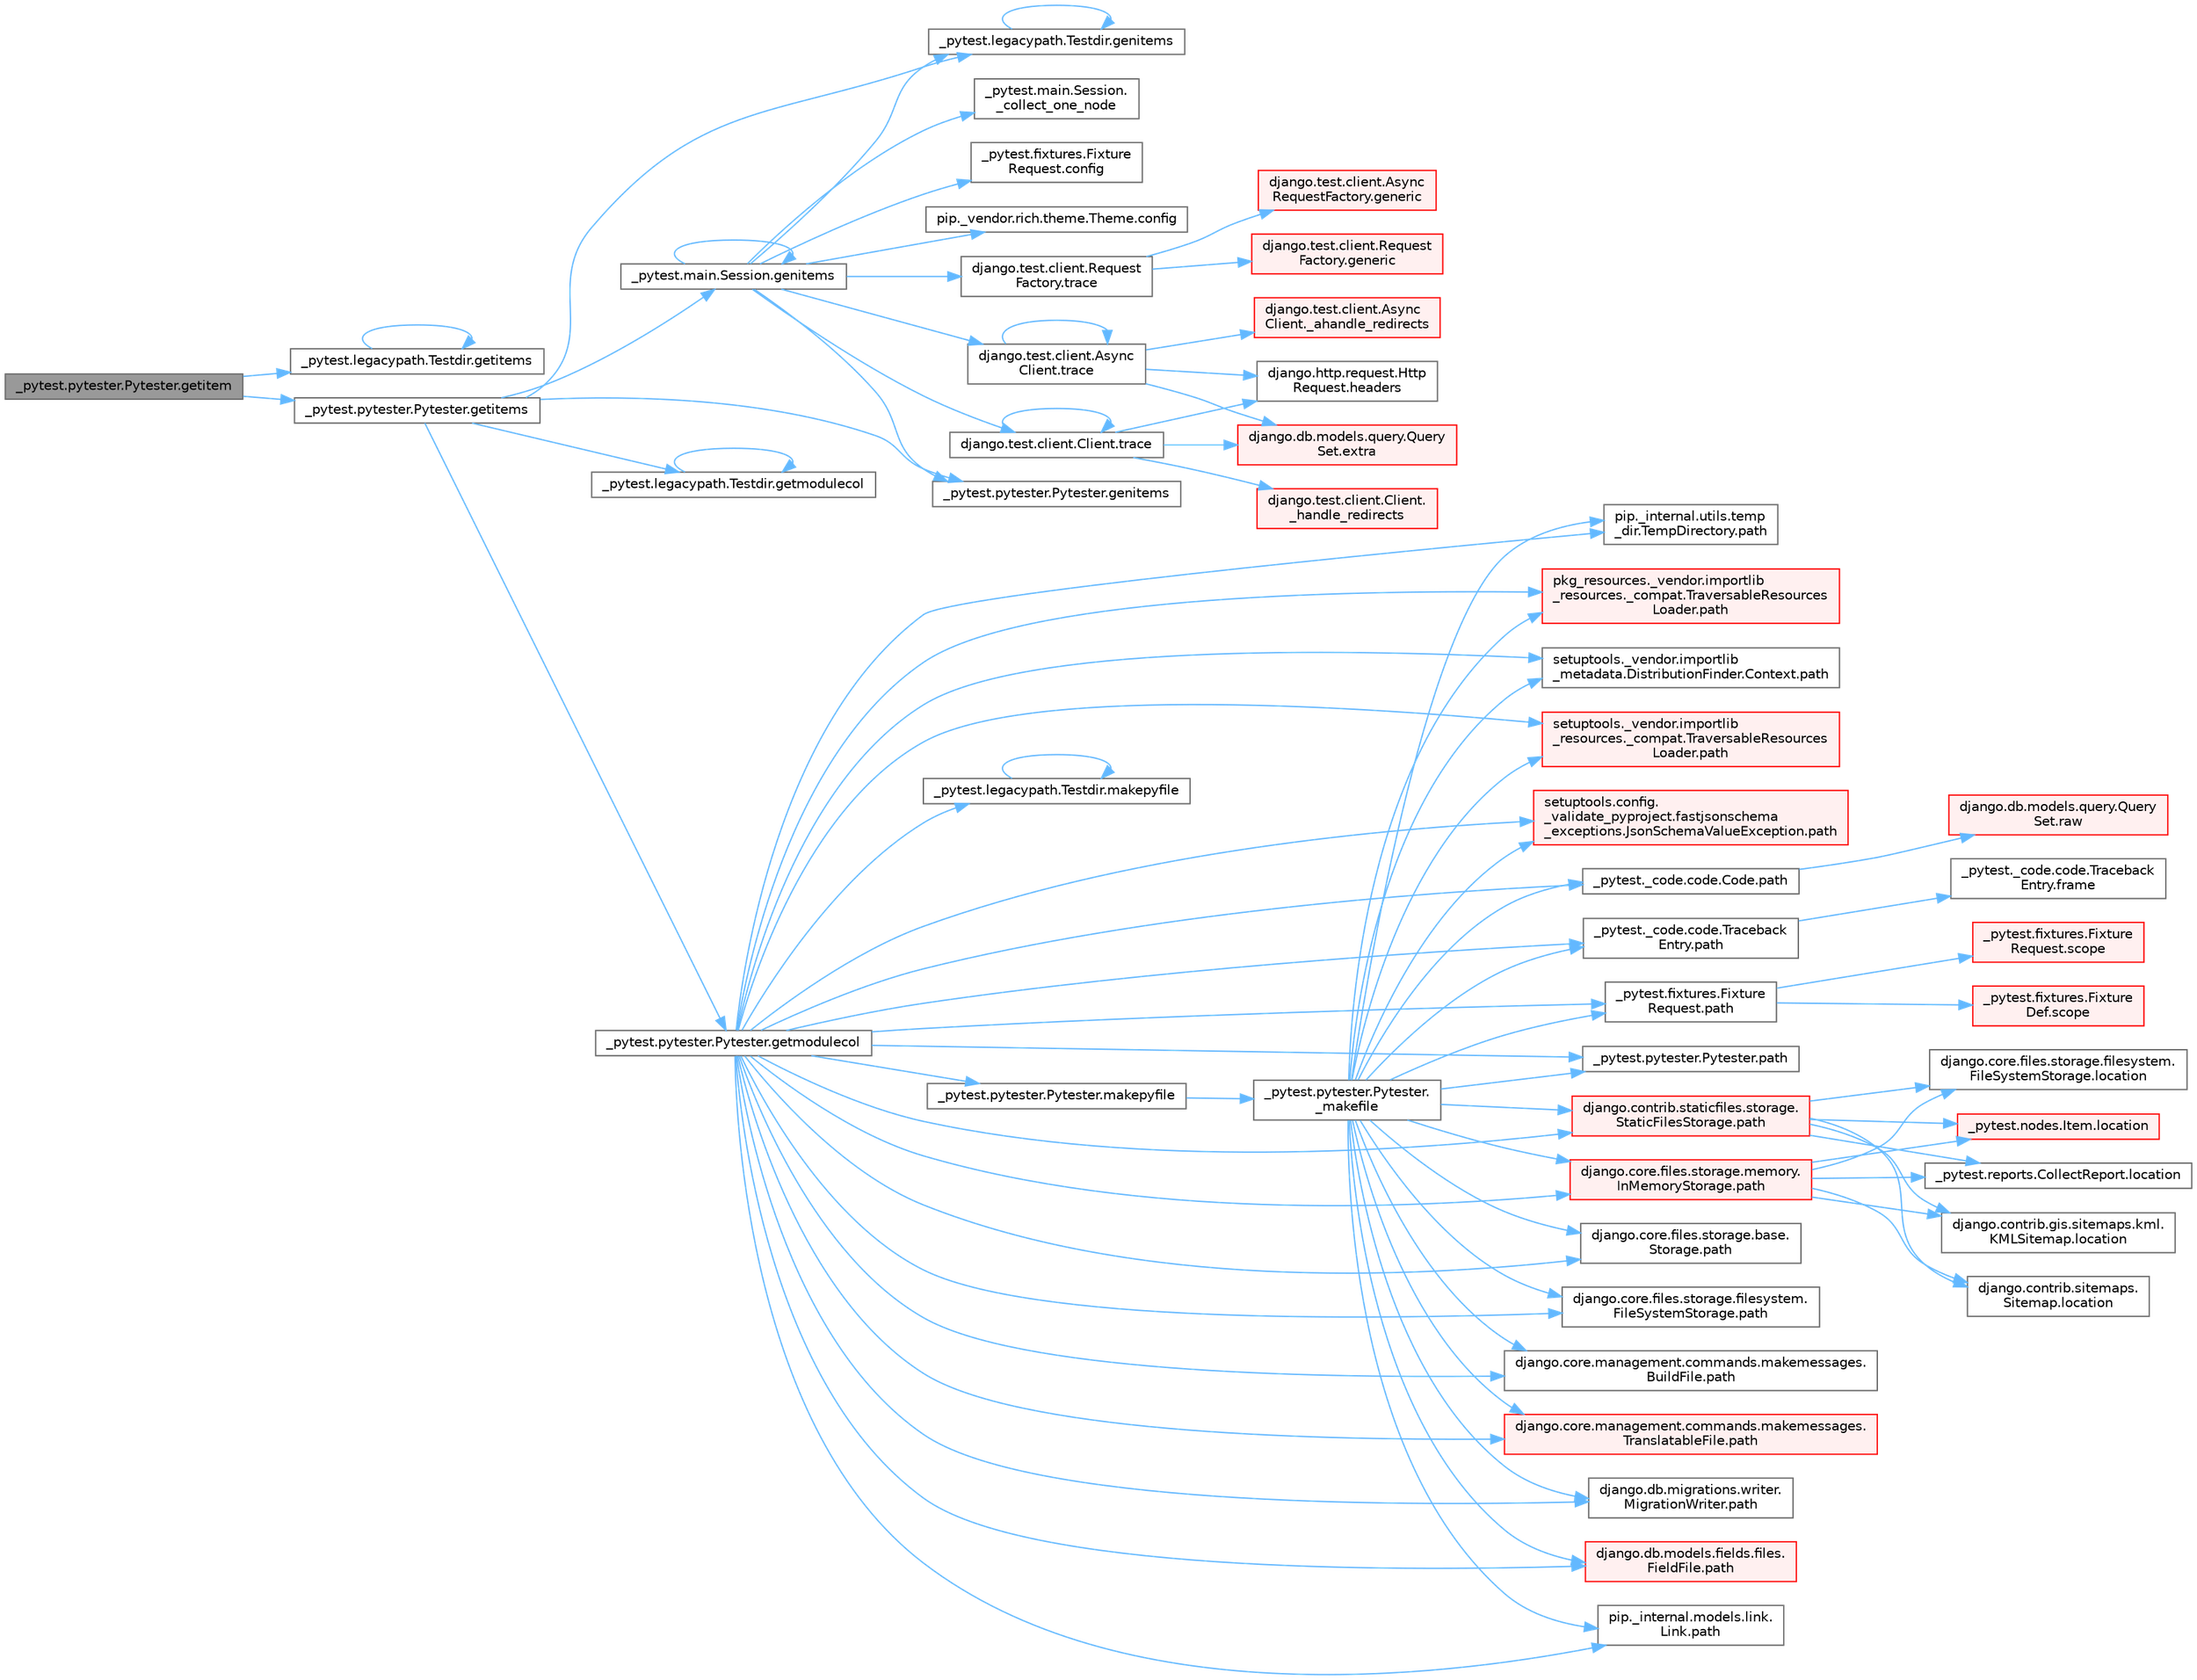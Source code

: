 digraph "_pytest.pytester.Pytester.getitem"
{
 // LATEX_PDF_SIZE
  bgcolor="transparent";
  edge [fontname=Helvetica,fontsize=10,labelfontname=Helvetica,labelfontsize=10];
  node [fontname=Helvetica,fontsize=10,shape=box,height=0.2,width=0.4];
  rankdir="LR";
  Node1 [id="Node000001",label="_pytest.pytester.Pytester.getitem",height=0.2,width=0.4,color="gray40", fillcolor="grey60", style="filled", fontcolor="black",tooltip=" "];
  Node1 -> Node2 [id="edge1_Node000001_Node000002",color="steelblue1",style="solid",tooltip=" "];
  Node2 [id="Node000002",label="_pytest.legacypath.Testdir.getitems",height=0.2,width=0.4,color="grey40", fillcolor="white", style="filled",URL="$class__pytest_1_1legacypath_1_1_testdir.html#af52997fe4e94d099f8a9adbba3ed8558",tooltip=" "];
  Node2 -> Node2 [id="edge2_Node000002_Node000002",color="steelblue1",style="solid",tooltip=" "];
  Node1 -> Node3 [id="edge3_Node000001_Node000003",color="steelblue1",style="solid",tooltip=" "];
  Node3 [id="Node000003",label="_pytest.pytester.Pytester.getitems",height=0.2,width=0.4,color="grey40", fillcolor="white", style="filled",URL="$class__pytest_1_1pytester_1_1_pytester.html#a1fa5f11b4d2d7c7e0ab417fae878e7be",tooltip=" "];
  Node3 -> Node4 [id="edge4_Node000003_Node000004",color="steelblue1",style="solid",tooltip=" "];
  Node4 [id="Node000004",label="_pytest.legacypath.Testdir.genitems",height=0.2,width=0.4,color="grey40", fillcolor="white", style="filled",URL="$class__pytest_1_1legacypath_1_1_testdir.html#aed298303b50e507ec40aea3bc02ff55d",tooltip=" "];
  Node4 -> Node4 [id="edge5_Node000004_Node000004",color="steelblue1",style="solid",tooltip=" "];
  Node3 -> Node5 [id="edge6_Node000003_Node000005",color="steelblue1",style="solid",tooltip=" "];
  Node5 [id="Node000005",label="_pytest.main.Session.genitems",height=0.2,width=0.4,color="grey40", fillcolor="white", style="filled",URL="$class__pytest_1_1main_1_1_session.html#aad203e25abc6cc1186bc16042f8adddb",tooltip=" "];
  Node5 -> Node6 [id="edge7_Node000005_Node000006",color="steelblue1",style="solid",tooltip=" "];
  Node6 [id="Node000006",label="_pytest.main.Session.\l_collect_one_node",height=0.2,width=0.4,color="grey40", fillcolor="white", style="filled",URL="$class__pytest_1_1main_1_1_session.html#a6d2faabe078903b11a184e4b2b966bf3",tooltip=" "];
  Node5 -> Node7 [id="edge8_Node000005_Node000007",color="steelblue1",style="solid",tooltip=" "];
  Node7 [id="Node000007",label="_pytest.fixtures.Fixture\lRequest.config",height=0.2,width=0.4,color="grey40", fillcolor="white", style="filled",URL="$class__pytest_1_1fixtures_1_1_fixture_request.html#a9ed7b83923283e6cc50ae1c56f68b36d",tooltip=" "];
  Node5 -> Node8 [id="edge9_Node000005_Node000008",color="steelblue1",style="solid",tooltip=" "];
  Node8 [id="Node000008",label="pip._vendor.rich.theme.Theme.config",height=0.2,width=0.4,color="grey40", fillcolor="white", style="filled",URL="$classpip_1_1__vendor_1_1rich_1_1theme_1_1_theme.html#a66944133178df92a2cc2793b6053a2ea",tooltip=" "];
  Node5 -> Node4 [id="edge10_Node000005_Node000004",color="steelblue1",style="solid",tooltip=" "];
  Node5 -> Node5 [id="edge11_Node000005_Node000005",color="steelblue1",style="solid",tooltip=" "];
  Node5 -> Node9 [id="edge12_Node000005_Node000009",color="steelblue1",style="solid",tooltip=" "];
  Node9 [id="Node000009",label="_pytest.pytester.Pytester.genitems",height=0.2,width=0.4,color="grey40", fillcolor="white", style="filled",URL="$class__pytest_1_1pytester_1_1_pytester.html#a818757aeade00f27f7214ce6e9d281fc",tooltip=" "];
  Node5 -> Node10 [id="edge13_Node000005_Node000010",color="steelblue1",style="solid",tooltip=" "];
  Node10 [id="Node000010",label="django.test.client.Async\lClient.trace",height=0.2,width=0.4,color="grey40", fillcolor="white", style="filled",URL="$classdjango_1_1test_1_1client_1_1_async_client.html#a197d5b0fa84f8aab0df2c9a74b5f6176",tooltip=" "];
  Node10 -> Node11 [id="edge14_Node000010_Node000011",color="steelblue1",style="solid",tooltip=" "];
  Node11 [id="Node000011",label="django.test.client.Async\lClient._ahandle_redirects",height=0.2,width=0.4,color="red", fillcolor="#FFF0F0", style="filled",URL="$classdjango_1_1test_1_1client_1_1_async_client.html#a8740fe0dc39e7fe74e515be78449ee76",tooltip=" "];
  Node10 -> Node1234 [id="edge15_Node000010_Node001234",color="steelblue1",style="solid",tooltip=" "];
  Node1234 [id="Node001234",label="django.db.models.query.Query\lSet.extra",height=0.2,width=0.4,color="red", fillcolor="#FFF0F0", style="filled",URL="$classdjango_1_1db_1_1models_1_1query_1_1_query_set.html#ae54983d1fa1ba41e84f20cea946cde79",tooltip=" "];
  Node10 -> Node372 [id="edge16_Node000010_Node000372",color="steelblue1",style="solid",tooltip=" "];
  Node372 [id="Node000372",label="django.http.request.Http\lRequest.headers",height=0.2,width=0.4,color="grey40", fillcolor="white", style="filled",URL="$classdjango_1_1http_1_1request_1_1_http_request.html#a757d86c06e163aa94180817723ce1b9c",tooltip=" "];
  Node10 -> Node10 [id="edge17_Node000010_Node000010",color="steelblue1",style="solid",tooltip=" "];
  Node5 -> Node4485 [id="edge18_Node000005_Node004485",color="steelblue1",style="solid",tooltip=" "];
  Node4485 [id="Node004485",label="django.test.client.Client.trace",height=0.2,width=0.4,color="grey40", fillcolor="white", style="filled",URL="$classdjango_1_1test_1_1client_1_1_client.html#a79f73f0c3939a11d92c0b9908d1f7508",tooltip=" "];
  Node4485 -> Node1462 [id="edge19_Node004485_Node001462",color="steelblue1",style="solid",tooltip=" "];
  Node1462 [id="Node001462",label="django.test.client.Client.\l_handle_redirects",height=0.2,width=0.4,color="red", fillcolor="#FFF0F0", style="filled",URL="$classdjango_1_1test_1_1client_1_1_client.html#a234b328f33c374ad181aa49c6515d469",tooltip=" "];
  Node4485 -> Node1234 [id="edge20_Node004485_Node001234",color="steelblue1",style="solid",tooltip=" "];
  Node4485 -> Node372 [id="edge21_Node004485_Node000372",color="steelblue1",style="solid",tooltip=" "];
  Node4485 -> Node4485 [id="edge22_Node004485_Node004485",color="steelblue1",style="solid",tooltip=" "];
  Node5 -> Node4486 [id="edge23_Node000005_Node004486",color="steelblue1",style="solid",tooltip=" "];
  Node4486 [id="Node004486",label="django.test.client.Request\lFactory.trace",height=0.2,width=0.4,color="grey40", fillcolor="white", style="filled",URL="$classdjango_1_1test_1_1client_1_1_request_factory.html#a36d3cbd7c94c45abbabe8805bd03701f",tooltip=" "];
  Node4486 -> Node1464 [id="edge24_Node004486_Node001464",color="steelblue1",style="solid",tooltip=" "];
  Node1464 [id="Node001464",label="django.test.client.Async\lRequestFactory.generic",height=0.2,width=0.4,color="red", fillcolor="#FFF0F0", style="filled",URL="$classdjango_1_1test_1_1client_1_1_async_request_factory.html#a470d6888694e77c09bd7d8bf6d588233",tooltip=" "];
  Node4486 -> Node1466 [id="edge25_Node004486_Node001466",color="steelblue1",style="solid",tooltip=" "];
  Node1466 [id="Node001466",label="django.test.client.Request\lFactory.generic",height=0.2,width=0.4,color="red", fillcolor="#FFF0F0", style="filled",URL="$classdjango_1_1test_1_1client_1_1_request_factory.html#a24740fe264de91d8c4c1205c9172206d",tooltip=" "];
  Node3 -> Node9 [id="edge26_Node000003_Node000009",color="steelblue1",style="solid",tooltip=" "];
  Node3 -> Node4531 [id="edge27_Node000003_Node004531",color="steelblue1",style="solid",tooltip=" "];
  Node4531 [id="Node004531",label="_pytest.legacypath.Testdir.getmodulecol",height=0.2,width=0.4,color="grey40", fillcolor="white", style="filled",URL="$class__pytest_1_1legacypath_1_1_testdir.html#a12c4bbd374072faf06862b9e02eaba15",tooltip=" "];
  Node4531 -> Node4531 [id="edge28_Node004531_Node004531",color="steelblue1",style="solid",tooltip=" "];
  Node3 -> Node4532 [id="edge29_Node000003_Node004532",color="steelblue1",style="solid",tooltip=" "];
  Node4532 [id="Node004532",label="_pytest.pytester.Pytester.getmodulecol",height=0.2,width=0.4,color="grey40", fillcolor="white", style="filled",URL="$class__pytest_1_1pytester_1_1_pytester.html#aa1e7a6c7c394537ca4eca8ac982cab6d",tooltip=" "];
  Node4532 -> Node4533 [id="edge30_Node004532_Node004533",color="steelblue1",style="solid",tooltip=" "];
  Node4533 [id="Node004533",label="_pytest.legacypath.Testdir.makepyfile",height=0.2,width=0.4,color="grey40", fillcolor="white", style="filled",URL="$class__pytest_1_1legacypath_1_1_testdir.html#a58b21fc1f24a4ae675cc7fbc85aa6c3c",tooltip=" "];
  Node4533 -> Node4533 [id="edge31_Node004533_Node004533",color="steelblue1",style="solid",tooltip=" "];
  Node4532 -> Node4534 [id="edge32_Node004532_Node004534",color="steelblue1",style="solid",tooltip=" "];
  Node4534 [id="Node004534",label="_pytest.pytester.Pytester.makepyfile",height=0.2,width=0.4,color="grey40", fillcolor="white", style="filled",URL="$class__pytest_1_1pytester_1_1_pytester.html#a3cc4c4ef5e0a1d920ec92af24f1acab7",tooltip=" "];
  Node4534 -> Node4535 [id="edge33_Node004534_Node004535",color="steelblue1",style="solid",tooltip=" "];
  Node4535 [id="Node004535",label="_pytest.pytester.Pytester.\l_makefile",height=0.2,width=0.4,color="grey40", fillcolor="white", style="filled",URL="$class__pytest_1_1pytester_1_1_pytester.html#a7a55c8d58e26455aa4fa8bc9c5d692c6",tooltip=" "];
  Node4535 -> Node337 [id="edge34_Node004535_Node000337",color="steelblue1",style="solid",tooltip=" "];
  Node337 [id="Node000337",label="_pytest._code.code.Code.path",height=0.2,width=0.4,color="grey40", fillcolor="white", style="filled",URL="$class__pytest_1_1__code_1_1code_1_1_code.html#a1dae55e90750fe77c7517f806a14d864",tooltip=" "];
  Node337 -> Node223 [id="edge35_Node000337_Node000223",color="steelblue1",style="solid",tooltip=" "];
  Node223 [id="Node000223",label="django.db.models.query.Query\lSet.raw",height=0.2,width=0.4,color="red", fillcolor="#FFF0F0", style="filled",URL="$classdjango_1_1db_1_1models_1_1query_1_1_query_set.html#abce199e3993658459fb2f7c2719daa45",tooltip="PUBLIC METHODS THAT RETURN A QUERYSET SUBCLASS #."];
  Node4535 -> Node338 [id="edge36_Node004535_Node000338",color="steelblue1",style="solid",tooltip=" "];
  Node338 [id="Node000338",label="_pytest._code.code.Traceback\lEntry.path",height=0.2,width=0.4,color="grey40", fillcolor="white", style="filled",URL="$class__pytest_1_1__code_1_1code_1_1_traceback_entry.html#a5a88b9ae4623733566450a9e7d8387c0",tooltip=" "];
  Node338 -> Node339 [id="edge37_Node000338_Node000339",color="steelblue1",style="solid",tooltip=" "];
  Node339 [id="Node000339",label="_pytest._code.code.Traceback\lEntry.frame",height=0.2,width=0.4,color="grey40", fillcolor="white", style="filled",URL="$class__pytest_1_1__code_1_1code_1_1_traceback_entry.html#a8592e8aeeb3804602a1d6c85fc427f1b",tooltip=" "];
  Node4535 -> Node340 [id="edge38_Node004535_Node000340",color="steelblue1",style="solid",tooltip=" "];
  Node340 [id="Node000340",label="_pytest.fixtures.Fixture\lRequest.path",height=0.2,width=0.4,color="grey40", fillcolor="white", style="filled",URL="$class__pytest_1_1fixtures_1_1_fixture_request.html#a6f6db59812d121b54cd67d5e434e1451",tooltip=" "];
  Node340 -> Node341 [id="edge39_Node000340_Node000341",color="steelblue1",style="solid",tooltip=" "];
  Node341 [id="Node000341",label="_pytest.fixtures.Fixture\lDef.scope",height=0.2,width=0.4,color="red", fillcolor="#FFF0F0", style="filled",URL="$class__pytest_1_1fixtures_1_1_fixture_def.html#a7631cdae842daae93780def0698acba2",tooltip=" "];
  Node340 -> Node345 [id="edge40_Node000340_Node000345",color="steelblue1",style="solid",tooltip=" "];
  Node345 [id="Node000345",label="_pytest.fixtures.Fixture\lRequest.scope",height=0.2,width=0.4,color="red", fillcolor="#FFF0F0", style="filled",URL="$class__pytest_1_1fixtures_1_1_fixture_request.html#acb5406ee9e8cf7147711b9314b6c951a",tooltip=" "];
  Node4535 -> Node346 [id="edge41_Node004535_Node000346",color="steelblue1",style="solid",tooltip=" "];
  Node346 [id="Node000346",label="_pytest.pytester.Pytester.path",height=0.2,width=0.4,color="grey40", fillcolor="white", style="filled",URL="$class__pytest_1_1pytester_1_1_pytester.html#a403c804f74a87f5e5705774fa896cc1f",tooltip=" "];
  Node4535 -> Node347 [id="edge42_Node004535_Node000347",color="steelblue1",style="solid",tooltip=" "];
  Node347 [id="Node000347",label="django.contrib.staticfiles.storage.\lStaticFilesStorage.path",height=0.2,width=0.4,color="red", fillcolor="#FFF0F0", style="filled",URL="$classdjango_1_1contrib_1_1staticfiles_1_1storage_1_1_static_files_storage.html#a4e96cc92fbde7423d1b74f3a50fc0bf6",tooltip=" "];
  Node347 -> Node348 [id="edge43_Node000347_Node000348",color="steelblue1",style="solid",tooltip=" "];
  Node348 [id="Node000348",label="_pytest.nodes.Item.location",height=0.2,width=0.4,color="red", fillcolor="#FFF0F0", style="filled",URL="$class__pytest_1_1nodes_1_1_item.html#a09cd5bab99de1b92a3aa6f76ba8aa206",tooltip=" "];
  Node347 -> Node359 [id="edge44_Node000347_Node000359",color="steelblue1",style="solid",tooltip=" "];
  Node359 [id="Node000359",label="_pytest.reports.CollectReport.location",height=0.2,width=0.4,color="grey40", fillcolor="white", style="filled",URL="$class__pytest_1_1reports_1_1_collect_report.html#a3df6c3a6598c22fd46d30789b1a43393",tooltip=" "];
  Node347 -> Node360 [id="edge45_Node000347_Node000360",color="steelblue1",style="solid",tooltip=" "];
  Node360 [id="Node000360",label="django.contrib.gis.sitemaps.kml.\lKMLSitemap.location",height=0.2,width=0.4,color="grey40", fillcolor="white", style="filled",URL="$classdjango_1_1contrib_1_1gis_1_1sitemaps_1_1kml_1_1_k_m_l_sitemap.html#aeae9b718dc149bb1b470a9c52ac5628f",tooltip=" "];
  Node347 -> Node361 [id="edge46_Node000347_Node000361",color="steelblue1",style="solid",tooltip=" "];
  Node361 [id="Node000361",label="django.contrib.sitemaps.\lSitemap.location",height=0.2,width=0.4,color="grey40", fillcolor="white", style="filled",URL="$classdjango_1_1contrib_1_1sitemaps_1_1_sitemap.html#aa50de5996662f62a25b44d826e56f3d1",tooltip=" "];
  Node347 -> Node362 [id="edge47_Node000347_Node000362",color="steelblue1",style="solid",tooltip=" "];
  Node362 [id="Node000362",label="django.core.files.storage.filesystem.\lFileSystemStorage.location",height=0.2,width=0.4,color="grey40", fillcolor="white", style="filled",URL="$classdjango_1_1core_1_1files_1_1storage_1_1filesystem_1_1_file_system_storage.html#a96c687dfbe5a613789ce671d432b4e05",tooltip=" "];
  Node4535 -> Node460 [id="edge48_Node004535_Node000460",color="steelblue1",style="solid",tooltip=" "];
  Node460 [id="Node000460",label="django.core.files.storage.base.\lStorage.path",height=0.2,width=0.4,color="grey40", fillcolor="white", style="filled",URL="$classdjango_1_1core_1_1files_1_1storage_1_1base_1_1_storage.html#a9be8d49a55131dbbab2c5fd57f7e772c",tooltip=" "];
  Node4535 -> Node461 [id="edge49_Node004535_Node000461",color="steelblue1",style="solid",tooltip=" "];
  Node461 [id="Node000461",label="django.core.files.storage.filesystem.\lFileSystemStorage.path",height=0.2,width=0.4,color="grey40", fillcolor="white", style="filled",URL="$classdjango_1_1core_1_1files_1_1storage_1_1filesystem_1_1_file_system_storage.html#abf8a7e88eedec3e1b2ea965cc0858d17",tooltip=" "];
  Node4535 -> Node462 [id="edge50_Node004535_Node000462",color="steelblue1",style="solid",tooltip=" "];
  Node462 [id="Node000462",label="django.core.files.storage.memory.\lInMemoryStorage.path",height=0.2,width=0.4,color="red", fillcolor="#FFF0F0", style="filled",URL="$classdjango_1_1core_1_1files_1_1storage_1_1memory_1_1_in_memory_storage.html#a466c8e28fd11839318d2e4454b8ef89f",tooltip=" "];
  Node462 -> Node348 [id="edge51_Node000462_Node000348",color="steelblue1",style="solid",tooltip=" "];
  Node462 -> Node359 [id="edge52_Node000462_Node000359",color="steelblue1",style="solid",tooltip=" "];
  Node462 -> Node360 [id="edge53_Node000462_Node000360",color="steelblue1",style="solid",tooltip=" "];
  Node462 -> Node361 [id="edge54_Node000462_Node000361",color="steelblue1",style="solid",tooltip=" "];
  Node462 -> Node362 [id="edge55_Node000462_Node000362",color="steelblue1",style="solid",tooltip=" "];
  Node4535 -> Node466 [id="edge56_Node004535_Node000466",color="steelblue1",style="solid",tooltip=" "];
  Node466 [id="Node000466",label="django.core.management.commands.makemessages.\lBuildFile.path",height=0.2,width=0.4,color="grey40", fillcolor="white", style="filled",URL="$classdjango_1_1core_1_1management_1_1commands_1_1makemessages_1_1_build_file.html#ac06388718e902543bc00a7c6565105fc",tooltip=" "];
  Node4535 -> Node467 [id="edge57_Node004535_Node000467",color="steelblue1",style="solid",tooltip=" "];
  Node467 [id="Node000467",label="django.core.management.commands.makemessages.\lTranslatableFile.path",height=0.2,width=0.4,color="red", fillcolor="#FFF0F0", style="filled",URL="$classdjango_1_1core_1_1management_1_1commands_1_1makemessages_1_1_translatable_file.html#ad851d5e6b8a65f5915ccfd4a30fb8026",tooltip=" "];
  Node4535 -> Node468 [id="edge58_Node004535_Node000468",color="steelblue1",style="solid",tooltip=" "];
  Node468 [id="Node000468",label="django.db.migrations.writer.\lMigrationWriter.path",height=0.2,width=0.4,color="grey40", fillcolor="white", style="filled",URL="$classdjango_1_1db_1_1migrations_1_1writer_1_1_migration_writer.html#a45469d67e8f80996c982470d36136184",tooltip=" "];
  Node4535 -> Node469 [id="edge59_Node004535_Node000469",color="steelblue1",style="solid",tooltip=" "];
  Node469 [id="Node000469",label="django.db.models.fields.files.\lFieldFile.path",height=0.2,width=0.4,color="red", fillcolor="#FFF0F0", style="filled",URL="$classdjango_1_1db_1_1models_1_1fields_1_1files_1_1_field_file.html#ae91c4ed0643fb9bd8959d0db8eb44f80",tooltip=" "];
  Node4535 -> Node1171 [id="edge60_Node004535_Node001171",color="steelblue1",style="solid",tooltip=" "];
  Node1171 [id="Node001171",label="pip._internal.models.link.\lLink.path",height=0.2,width=0.4,color="grey40", fillcolor="white", style="filled",URL="$classpip_1_1__internal_1_1models_1_1link_1_1_link.html#a30f454216dcb615e3ed986238490f180",tooltip=" "];
  Node4535 -> Node1172 [id="edge61_Node004535_Node001172",color="steelblue1",style="solid",tooltip=" "];
  Node1172 [id="Node001172",label="pip._internal.utils.temp\l_dir.TempDirectory.path",height=0.2,width=0.4,color="grey40", fillcolor="white", style="filled",URL="$classpip_1_1__internal_1_1utils_1_1temp__dir_1_1_temp_directory.html#afe6b2d95c070c6570957de5696ff3a6e",tooltip=" "];
  Node4535 -> Node1173 [id="edge62_Node004535_Node001173",color="steelblue1",style="solid",tooltip=" "];
  Node1173 [id="Node001173",label="pkg_resources._vendor.importlib\l_resources._compat.TraversableResources\lLoader.path",height=0.2,width=0.4,color="red", fillcolor="#FFF0F0", style="filled",URL="$classpkg__resources_1_1__vendor_1_1importlib__resources_1_1__compat_1_1_traversable_resources_loader.html#acfc17872a53cbe02f6c34eda2bb162f2",tooltip=" "];
  Node4535 -> Node1175 [id="edge63_Node004535_Node001175",color="steelblue1",style="solid",tooltip=" "];
  Node1175 [id="Node001175",label="setuptools._vendor.importlib\l_metadata.DistributionFinder.Context.path",height=0.2,width=0.4,color="grey40", fillcolor="white", style="filled",URL="$classsetuptools_1_1__vendor_1_1importlib__metadata_1_1_distribution_finder_1_1_context.html#a84a429ddce40738ea5c0edb53799ee8d",tooltip=" "];
  Node4535 -> Node1176 [id="edge64_Node004535_Node001176",color="steelblue1",style="solid",tooltip=" "];
  Node1176 [id="Node001176",label="setuptools._vendor.importlib\l_resources._compat.TraversableResources\lLoader.path",height=0.2,width=0.4,color="red", fillcolor="#FFF0F0", style="filled",URL="$classsetuptools_1_1__vendor_1_1importlib__resources_1_1__compat_1_1_traversable_resources_loader.html#a9b9cf5b6723d48f7a779b6ae71d53699",tooltip=" "];
  Node4535 -> Node1177 [id="edge65_Node004535_Node001177",color="steelblue1",style="solid",tooltip=" "];
  Node1177 [id="Node001177",label="setuptools.config.\l_validate_pyproject.fastjsonschema\l_exceptions.JsonSchemaValueException.path",height=0.2,width=0.4,color="red", fillcolor="#FFF0F0", style="filled",URL="$classsetuptools_1_1config_1_1__validate__pyproject_1_1fastjsonschema__exceptions_1_1_json_schema_value_exception.html#a59179b3d1dc16c7087530bbc10bcf857",tooltip=" "];
  Node4532 -> Node337 [id="edge66_Node004532_Node000337",color="steelblue1",style="solid",tooltip=" "];
  Node4532 -> Node338 [id="edge67_Node004532_Node000338",color="steelblue1",style="solid",tooltip=" "];
  Node4532 -> Node340 [id="edge68_Node004532_Node000340",color="steelblue1",style="solid",tooltip=" "];
  Node4532 -> Node346 [id="edge69_Node004532_Node000346",color="steelblue1",style="solid",tooltip=" "];
  Node4532 -> Node347 [id="edge70_Node004532_Node000347",color="steelblue1",style="solid",tooltip=" "];
  Node4532 -> Node460 [id="edge71_Node004532_Node000460",color="steelblue1",style="solid",tooltip=" "];
  Node4532 -> Node461 [id="edge72_Node004532_Node000461",color="steelblue1",style="solid",tooltip=" "];
  Node4532 -> Node462 [id="edge73_Node004532_Node000462",color="steelblue1",style="solid",tooltip=" "];
  Node4532 -> Node466 [id="edge74_Node004532_Node000466",color="steelblue1",style="solid",tooltip=" "];
  Node4532 -> Node467 [id="edge75_Node004532_Node000467",color="steelblue1",style="solid",tooltip=" "];
  Node4532 -> Node468 [id="edge76_Node004532_Node000468",color="steelblue1",style="solid",tooltip=" "];
  Node4532 -> Node469 [id="edge77_Node004532_Node000469",color="steelblue1",style="solid",tooltip=" "];
  Node4532 -> Node1171 [id="edge78_Node004532_Node001171",color="steelblue1",style="solid",tooltip=" "];
  Node4532 -> Node1172 [id="edge79_Node004532_Node001172",color="steelblue1",style="solid",tooltip=" "];
  Node4532 -> Node1173 [id="edge80_Node004532_Node001173",color="steelblue1",style="solid",tooltip=" "];
  Node4532 -> Node1175 [id="edge81_Node004532_Node001175",color="steelblue1",style="solid",tooltip=" "];
  Node4532 -> Node1176 [id="edge82_Node004532_Node001176",color="steelblue1",style="solid",tooltip=" "];
  Node4532 -> Node1177 [id="edge83_Node004532_Node001177",color="steelblue1",style="solid",tooltip=" "];
}
